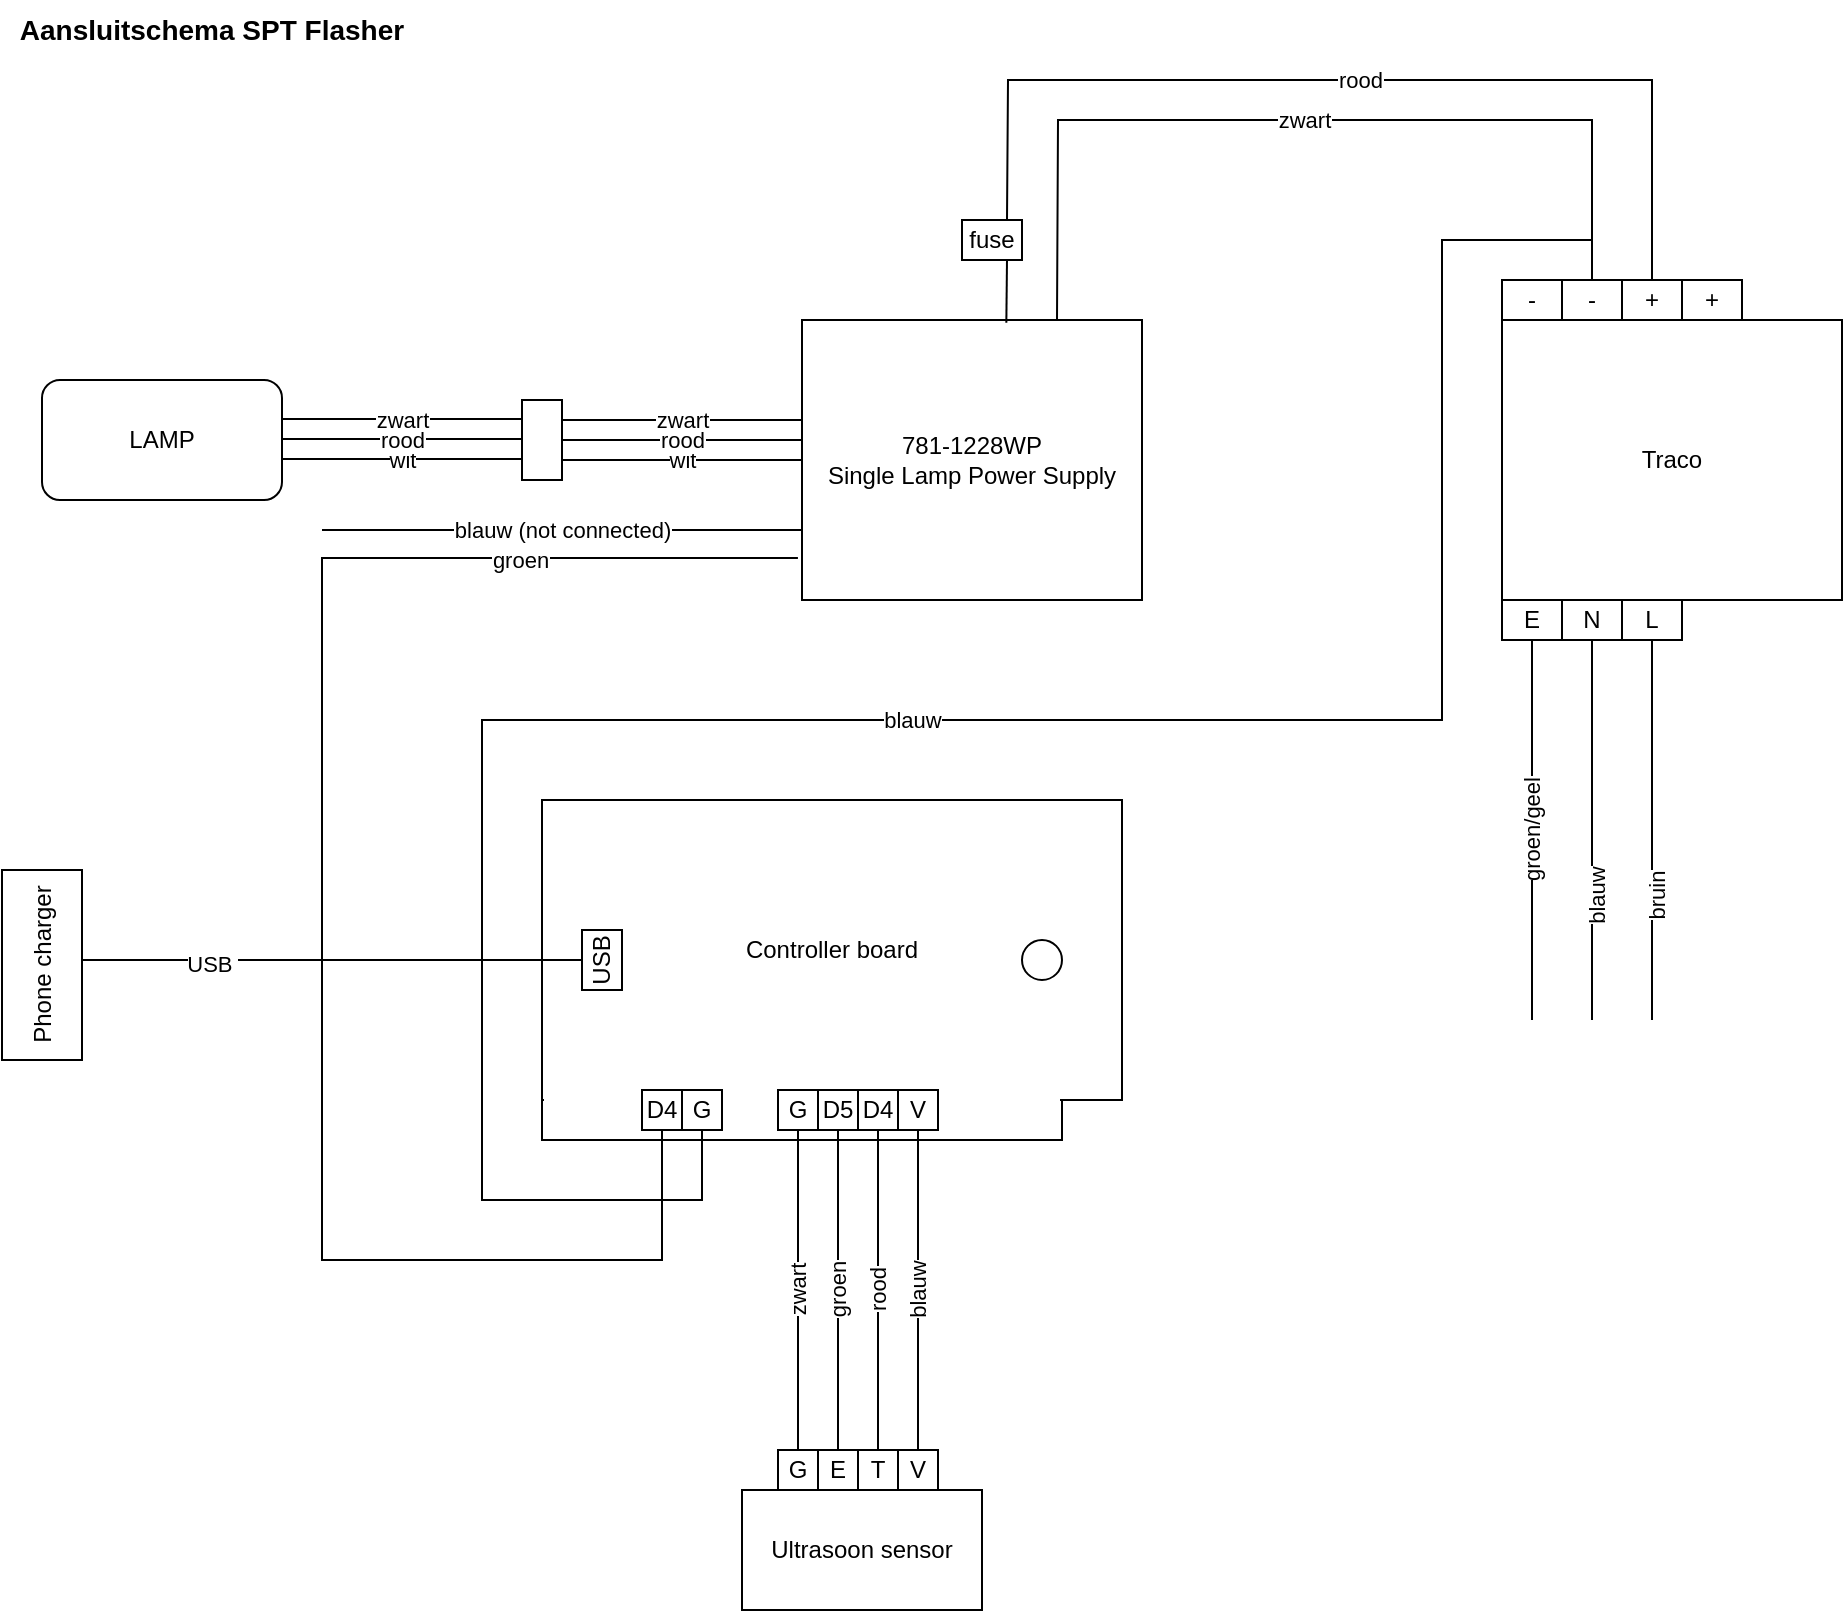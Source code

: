 <mxfile version="20.7.4" type="device"><diagram name="Page-1" id="16e2658f-23c8-b752-8be9-c03fbebb8bbe"><mxGraphModel dx="2049" dy="1254" grid="1" gridSize="10" guides="1" tooltips="1" connect="1" arrows="1" fold="1" page="1" pageScale="1" pageWidth="1100" pageHeight="850" background="none" math="0" shadow="0"><root><mxCell id="0"/><mxCell id="1" parent="0"/><mxCell id="X9DnsGeAy14Ae1YRUvWo-1" value="Traco" style="rounded=0;whiteSpace=wrap;html=1;container=0;" vertex="1" parent="1"><mxGeometry x="830" y="320" width="170" height="140" as="geometry"/></mxCell><mxCell id="X9DnsGeAy14Ae1YRUvWo-2" value="E" style="rounded=0;whiteSpace=wrap;html=1;container=0;" vertex="1" parent="1"><mxGeometry x="830" y="460" width="30" height="20" as="geometry"/></mxCell><mxCell id="X9DnsGeAy14Ae1YRUvWo-3" value="N" style="rounded=0;whiteSpace=wrap;html=1;container=0;" vertex="1" parent="1"><mxGeometry x="860" y="460" width="30" height="20" as="geometry"/></mxCell><mxCell id="X9DnsGeAy14Ae1YRUvWo-4" value="L" style="rounded=0;whiteSpace=wrap;html=1;container=0;" vertex="1" parent="1"><mxGeometry x="890" y="460" width="30" height="20" as="geometry"/></mxCell><mxCell id="X9DnsGeAy14Ae1YRUvWo-5" value="-" style="rounded=0;whiteSpace=wrap;html=1;container=0;" vertex="1" parent="1"><mxGeometry x="830" y="300" width="30" height="20" as="geometry"/></mxCell><mxCell id="X9DnsGeAy14Ae1YRUvWo-6" value="-" style="rounded=0;whiteSpace=wrap;html=1;container=0;" vertex="1" parent="1"><mxGeometry x="860" y="300" width="30" height="20" as="geometry"/></mxCell><mxCell id="X9DnsGeAy14Ae1YRUvWo-7" value="+" style="rounded=0;whiteSpace=wrap;html=1;container=0;" vertex="1" parent="1"><mxGeometry x="890" y="300" width="30" height="20" as="geometry"/></mxCell><mxCell id="X9DnsGeAy14Ae1YRUvWo-8" value="+" style="rounded=0;whiteSpace=wrap;html=1;container=0;" vertex="1" parent="1"><mxGeometry x="920" y="300" width="30" height="20" as="geometry"/></mxCell><mxCell id="X9DnsGeAy14Ae1YRUvWo-10" value="781-1228WP&lt;br&gt;Single Lamp Power Supply" style="rounded=0;whiteSpace=wrap;html=1;container=0;" vertex="1" parent="1"><mxGeometry x="480" y="320" width="170" height="140" as="geometry"/></mxCell><mxCell id="X9DnsGeAy14Ae1YRUvWo-11" value="" style="endArrow=none;html=1;rounded=0;entryX=0.5;entryY=1;entryDx=0;entryDy=0;" edge="1" parent="1" target="X9DnsGeAy14Ae1YRUvWo-4"><mxGeometry width="50" height="50" relative="1" as="geometry"><mxPoint x="905" y="670" as="sourcePoint"/><mxPoint x="750" y="300" as="targetPoint"/></mxGeometry></mxCell><mxCell id="X9DnsGeAy14Ae1YRUvWo-12" value="bruin" style="edgeLabel;html=1;align=center;verticalAlign=middle;resizable=0;points=[];horizontal=0;" vertex="1" connectable="0" parent="X9DnsGeAy14Ae1YRUvWo-11"><mxGeometry x="-0.346" y="-2" relative="1" as="geometry"><mxPoint as="offset"/></mxGeometry></mxCell><mxCell id="X9DnsGeAy14Ae1YRUvWo-13" value="groen/geel" style="endArrow=none;html=1;rounded=0;entryX=0.5;entryY=1;entryDx=0;entryDy=0;textDirection=rtl;horizontal=0;" edge="1" parent="1" target="X9DnsGeAy14Ae1YRUvWo-2"><mxGeometry width="50" height="50" relative="1" as="geometry"><mxPoint x="845" y="670" as="sourcePoint"/><mxPoint x="915" y="490" as="targetPoint"/></mxGeometry></mxCell><mxCell id="X9DnsGeAy14Ae1YRUvWo-15" value="" style="endArrow=none;html=1;rounded=0;entryX=0.5;entryY=1;entryDx=0;entryDy=0;" edge="1" parent="1" target="X9DnsGeAy14Ae1YRUvWo-3"><mxGeometry x="0.667" y="55" width="50" height="50" relative="1" as="geometry"><mxPoint x="875" y="670" as="sourcePoint"/><mxPoint x="925" y="500" as="targetPoint"/><mxPoint y="1" as="offset"/></mxGeometry></mxCell><mxCell id="X9DnsGeAy14Ae1YRUvWo-16" value="blauw" style="edgeLabel;html=1;align=center;verticalAlign=middle;resizable=0;points=[];horizontal=0;" vertex="1" connectable="0" parent="X9DnsGeAy14Ae1YRUvWo-15"><mxGeometry x="-0.346" y="-2" relative="1" as="geometry"><mxPoint as="offset"/></mxGeometry></mxCell><mxCell id="X9DnsGeAy14Ae1YRUvWo-18" value="zwart" style="endArrow=none;html=1;rounded=0;entryX=0.5;entryY=0;entryDx=0;entryDy=0;exitX=0.75;exitY=0;exitDx=0;exitDy=0;startArrow=none;" edge="1" parent="1" source="X9DnsGeAy14Ae1YRUvWo-10" target="X9DnsGeAy14Ae1YRUvWo-6"><mxGeometry width="50" height="50" relative="1" as="geometry"><mxPoint x="620" y="220" as="sourcePoint"/><mxPoint x="750" y="300" as="targetPoint"/><Array as="points"><mxPoint x="608" y="220"/><mxPoint x="875" y="220"/></Array></mxGeometry></mxCell><mxCell id="X9DnsGeAy14Ae1YRUvWo-19" value="rood" style="endArrow=none;html=1;rounded=0;entryX=0.5;entryY=0;entryDx=0;entryDy=0;exitX=0.75;exitY=0;exitDx=0;exitDy=0;" edge="1" parent="1" source="X9DnsGeAy14Ae1YRUvWo-20" target="X9DnsGeAy14Ae1YRUvWo-7"><mxGeometry width="50" height="50" relative="1" as="geometry"><mxPoint x="700" y="350" as="sourcePoint"/><mxPoint x="750" y="300" as="targetPoint"/><Array as="points"><mxPoint x="583" y="200"/><mxPoint x="905" y="200"/></Array></mxGeometry></mxCell><mxCell id="X9DnsGeAy14Ae1YRUvWo-20" value="fuse" style="rounded=0;whiteSpace=wrap;html=1;container=0;" vertex="1" parent="1"><mxGeometry x="560" y="270" width="30" height="20" as="geometry"/></mxCell><mxCell id="X9DnsGeAy14Ae1YRUvWo-23" value="" style="endArrow=none;html=1;rounded=0;entryX=0.75;entryY=1;entryDx=0;entryDy=0;exitX=0.601;exitY=0.01;exitDx=0;exitDy=0;exitPerimeter=0;" edge="1" parent="1" source="X9DnsGeAy14Ae1YRUvWo-10" target="X9DnsGeAy14Ae1YRUvWo-20"><mxGeometry width="50" height="50" relative="1" as="geometry"><mxPoint x="700" y="350" as="sourcePoint"/><mxPoint x="750" y="300" as="targetPoint"/></mxGeometry></mxCell><mxCell id="X9DnsGeAy14Ae1YRUvWo-24" value="LAMP" style="rounded=1;whiteSpace=wrap;html=1;" vertex="1" parent="1"><mxGeometry x="100" y="350" width="120" height="60" as="geometry"/></mxCell><mxCell id="X9DnsGeAy14Ae1YRUvWo-32" value="&amp;nbsp;" style="rounded=0;whiteSpace=wrap;html=1;container=0;" vertex="1" parent="1"><mxGeometry x="340" y="360" width="20" height="40" as="geometry"/></mxCell><mxCell id="X9DnsGeAy14Ae1YRUvWo-33" value="zwart" style="endArrow=none;html=1;rounded=0;exitX=1;exitY=0.25;exitDx=0;exitDy=0;entryX=0;entryY=0.357;entryDx=0;entryDy=0;entryPerimeter=0;" edge="1" parent="1" source="X9DnsGeAy14Ae1YRUvWo-32" target="X9DnsGeAy14Ae1YRUvWo-10"><mxGeometry width="50" height="50" relative="1" as="geometry"><mxPoint x="700" y="410" as="sourcePoint"/><mxPoint x="750" y="360" as="targetPoint"/></mxGeometry></mxCell><mxCell id="X9DnsGeAy14Ae1YRUvWo-34" value="wit" style="endArrow=none;html=1;rounded=0;exitX=1;exitY=0.75;exitDx=0;exitDy=0;entryX=0;entryY=0.5;entryDx=0;entryDy=0;" edge="1" parent="1" source="X9DnsGeAy14Ae1YRUvWo-32" target="X9DnsGeAy14Ae1YRUvWo-10"><mxGeometry width="50" height="50" relative="1" as="geometry"><mxPoint x="700" y="410" as="sourcePoint"/><mxPoint x="750" y="360" as="targetPoint"/></mxGeometry></mxCell><mxCell id="X9DnsGeAy14Ae1YRUvWo-36" value="rood" style="endArrow=none;html=1;rounded=0;exitX=1;exitY=0.5;exitDx=0;exitDy=0;" edge="1" parent="1" source="X9DnsGeAy14Ae1YRUvWo-32"><mxGeometry width="50" height="50" relative="1" as="geometry"><mxPoint x="700" y="410" as="sourcePoint"/><mxPoint x="480" y="380" as="targetPoint"/></mxGeometry></mxCell><mxCell id="X9DnsGeAy14Ae1YRUvWo-38" value="zwart" style="endArrow=none;html=1;rounded=0;exitX=1;exitY=0.25;exitDx=0;exitDy=0;entryX=0;entryY=0.357;entryDx=0;entryDy=0;entryPerimeter=0;" edge="1" parent="1"><mxGeometry width="50" height="50" relative="1" as="geometry"><mxPoint x="220" y="369.51" as="sourcePoint"/><mxPoint x="340" y="369.49" as="targetPoint"/></mxGeometry></mxCell><mxCell id="X9DnsGeAy14Ae1YRUvWo-39" value="wit" style="endArrow=none;html=1;rounded=0;exitX=1;exitY=0.75;exitDx=0;exitDy=0;entryX=0;entryY=0.5;entryDx=0;entryDy=0;" edge="1" parent="1"><mxGeometry width="50" height="50" relative="1" as="geometry"><mxPoint x="220" y="389.51" as="sourcePoint"/><mxPoint x="340" y="389.51" as="targetPoint"/></mxGeometry></mxCell><mxCell id="X9DnsGeAy14Ae1YRUvWo-40" value="rood" style="endArrow=none;html=1;rounded=0;exitX=1;exitY=0.5;exitDx=0;exitDy=0;" edge="1" parent="1"><mxGeometry width="50" height="50" relative="1" as="geometry"><mxPoint x="220" y="379.51" as="sourcePoint"/><mxPoint x="340" y="379.51" as="targetPoint"/></mxGeometry></mxCell><mxCell id="X9DnsGeAy14Ae1YRUvWo-41" value="Controller board" style="rounded=0;whiteSpace=wrap;html=1;" vertex="1" parent="1"><mxGeometry x="350" y="560" width="290" height="150" as="geometry"/></mxCell><mxCell id="X9DnsGeAy14Ae1YRUvWo-43" value="" style="rounded=0;whiteSpace=wrap;html=1;" vertex="1" parent="1"><mxGeometry x="350" y="710" width="260" height="20" as="geometry"/></mxCell><mxCell id="1REo5nFfYYYwgXHLNqYz-1" value="" style="rounded=0;whiteSpace=wrap;html=1;strokeColor=none;" vertex="1" parent="1"><mxGeometry x="351" y="701" width="258" height="20" as="geometry"/></mxCell><mxCell id="1REo5nFfYYYwgXHLNqYz-2" value="" style="ellipse;whiteSpace=wrap;html=1;aspect=fixed;" vertex="1" parent="1"><mxGeometry x="590" y="630" width="20" height="20" as="geometry"/></mxCell><mxCell id="1REo5nFfYYYwgXHLNqYz-3" value="Ultrasoon sensor" style="rounded=0;whiteSpace=wrap;html=1;" vertex="1" parent="1"><mxGeometry x="450" y="905" width="120" height="60" as="geometry"/></mxCell><mxCell id="1REo5nFfYYYwgXHLNqYz-4" value="G" style="rounded=0;whiteSpace=wrap;html=1;container=0;" vertex="1" parent="1"><mxGeometry x="468" y="705" width="20" height="20" as="geometry"/></mxCell><mxCell id="1REo5nFfYYYwgXHLNqYz-6" value="D5" style="rounded=0;whiteSpace=wrap;html=1;container=0;" vertex="1" parent="1"><mxGeometry x="488" y="705" width="20" height="20" as="geometry"/></mxCell><mxCell id="1REo5nFfYYYwgXHLNqYz-7" value="D4" style="rounded=0;whiteSpace=wrap;html=1;container=0;" vertex="1" parent="1"><mxGeometry x="508" y="705" width="20" height="20" as="geometry"/></mxCell><mxCell id="1REo5nFfYYYwgXHLNqYz-8" value="V" style="rounded=0;whiteSpace=wrap;html=1;container=0;" vertex="1" parent="1"><mxGeometry x="528" y="705" width="20" height="20" as="geometry"/></mxCell><mxCell id="1REo5nFfYYYwgXHLNqYz-9" value="G" style="rounded=0;whiteSpace=wrap;html=1;container=0;" vertex="1" parent="1"><mxGeometry x="468" y="885" width="20" height="20" as="geometry"/></mxCell><mxCell id="1REo5nFfYYYwgXHLNqYz-10" value="E" style="rounded=0;whiteSpace=wrap;html=1;container=0;" vertex="1" parent="1"><mxGeometry x="488" y="885" width="20" height="20" as="geometry"/></mxCell><mxCell id="1REo5nFfYYYwgXHLNqYz-11" value="T" style="rounded=0;whiteSpace=wrap;html=1;container=0;" vertex="1" parent="1"><mxGeometry x="508" y="885" width="20" height="20" as="geometry"/></mxCell><mxCell id="1REo5nFfYYYwgXHLNqYz-12" value="V" style="rounded=0;whiteSpace=wrap;html=1;container=0;" vertex="1" parent="1"><mxGeometry x="528" y="885" width="20" height="20" as="geometry"/></mxCell><mxCell id="1REo5nFfYYYwgXHLNqYz-13" value="zwart" style="endArrow=none;html=1;rounded=0;exitX=0.5;exitY=1;exitDx=0;exitDy=0;entryX=0.5;entryY=0;entryDx=0;entryDy=0;horizontal=0;" edge="1" parent="1" source="1REo5nFfYYYwgXHLNqYz-4" target="1REo5nFfYYYwgXHLNqYz-9"><mxGeometry width="50" height="50" relative="1" as="geometry"><mxPoint x="498" y="725" as="sourcePoint"/><mxPoint x="548" y="675" as="targetPoint"/></mxGeometry></mxCell><mxCell id="1REo5nFfYYYwgXHLNqYz-14" value="groen" style="endArrow=none;html=1;rounded=0;exitX=0.5;exitY=1;exitDx=0;exitDy=0;entryX=0.5;entryY=0;entryDx=0;entryDy=0;horizontal=0;" edge="1" parent="1" source="1REo5nFfYYYwgXHLNqYz-6" target="1REo5nFfYYYwgXHLNqYz-10"><mxGeometry width="50" height="50" relative="1" as="geometry"><mxPoint x="498" y="735" as="sourcePoint"/><mxPoint x="498" y="885" as="targetPoint"/></mxGeometry></mxCell><mxCell id="1REo5nFfYYYwgXHLNqYz-15" value="rood" style="endArrow=none;html=1;rounded=0;exitX=0.5;exitY=1;exitDx=0;exitDy=0;entryX=0.5;entryY=0;entryDx=0;entryDy=0;horizontal=0;" edge="1" parent="1" source="1REo5nFfYYYwgXHLNqYz-7" target="1REo5nFfYYYwgXHLNqYz-11"><mxGeometry width="50" height="50" relative="1" as="geometry"><mxPoint x="518" y="745" as="sourcePoint"/><mxPoint x="518" y="905" as="targetPoint"/></mxGeometry></mxCell><mxCell id="1REo5nFfYYYwgXHLNqYz-16" value="blauw" style="endArrow=none;html=1;rounded=0;exitX=0.5;exitY=1;exitDx=0;exitDy=0;entryX=0.5;entryY=0;entryDx=0;entryDy=0;horizontal=0;" edge="1" parent="1" source="1REo5nFfYYYwgXHLNqYz-8" target="1REo5nFfYYYwgXHLNqYz-12"><mxGeometry width="50" height="50" relative="1" as="geometry"><mxPoint x="538" y="755" as="sourcePoint"/><mxPoint x="538" y="915" as="targetPoint"/></mxGeometry></mxCell><mxCell id="1REo5nFfYYYwgXHLNqYz-17" value="G" style="rounded=0;whiteSpace=wrap;html=1;container=0;" vertex="1" parent="1"><mxGeometry x="420" y="705" width="20" height="20" as="geometry"/></mxCell><mxCell id="1REo5nFfYYYwgXHLNqYz-18" value="D4" style="rounded=0;whiteSpace=wrap;html=1;container=0;" vertex="1" parent="1"><mxGeometry x="400" y="705" width="20" height="20" as="geometry"/></mxCell><mxCell id="1REo5nFfYYYwgXHLNqYz-19" value="blauw" style="endArrow=none;html=1;rounded=0;entryX=0.5;entryY=0;entryDx=0;entryDy=0;exitX=0.5;exitY=1;exitDx=0;exitDy=0;" edge="1" parent="1" source="1REo5nFfYYYwgXHLNqYz-17" target="X9DnsGeAy14Ae1YRUvWo-6"><mxGeometry width="50" height="50" relative="1" as="geometry"><mxPoint x="650" y="520" as="sourcePoint"/><mxPoint x="880" y="300" as="targetPoint"/><Array as="points"><mxPoint x="430" y="760"/><mxPoint x="320" y="760"/><mxPoint x="320" y="520"/><mxPoint x="800" y="520"/><mxPoint x="800" y="280"/><mxPoint x="875" y="280"/></Array></mxGeometry></mxCell><mxCell id="1REo5nFfYYYwgXHLNqYz-21" value="" style="endArrow=none;html=1;rounded=0;entryX=-0.012;entryY=0.85;entryDx=0;entryDy=0;entryPerimeter=0;exitX=0.5;exitY=1;exitDx=0;exitDy=0;" edge="1" parent="1" source="1REo5nFfYYYwgXHLNqYz-18" target="X9DnsGeAy14Ae1YRUvWo-10"><mxGeometry width="50" height="50" relative="1" as="geometry"><mxPoint x="800" y="590" as="sourcePoint"/><mxPoint x="850" y="540" as="targetPoint"/><Array as="points"><mxPoint x="410" y="790"/><mxPoint x="240" y="790"/><mxPoint x="240" y="439"/></Array></mxGeometry></mxCell><mxCell id="1REo5nFfYYYwgXHLNqYz-22" value="groen" style="edgeLabel;html=1;align=center;verticalAlign=middle;resizable=0;points=[];" vertex="1" connectable="0" parent="1REo5nFfYYYwgXHLNqYz-21"><mxGeometry x="0.662" y="-1" relative="1" as="geometry"><mxPoint as="offset"/></mxGeometry></mxCell><mxCell id="1REo5nFfYYYwgXHLNqYz-23" value="blauw (not connected)" style="endArrow=none;html=1;rounded=0;entryX=0;entryY=0.75;entryDx=0;entryDy=0;" edge="1" parent="1" target="X9DnsGeAy14Ae1YRUvWo-10"><mxGeometry width="50" height="50" relative="1" as="geometry"><mxPoint x="240" y="425" as="sourcePoint"/><mxPoint x="850" y="540" as="targetPoint"/></mxGeometry></mxCell><mxCell id="1REo5nFfYYYwgXHLNqYz-27" value="" style="endArrow=none;html=1;rounded=0;exitX=0;exitY=0.5;exitDx=0;exitDy=0;" edge="1" parent="1" source="1REo5nFfYYYwgXHLNqYz-28"><mxGeometry width="50" height="50" relative="1" as="geometry"><mxPoint x="800" y="690" as="sourcePoint"/><mxPoint x="120" y="640" as="targetPoint"/></mxGeometry></mxCell><mxCell id="1REo5nFfYYYwgXHLNqYz-30" value="USB&amp;nbsp;" style="edgeLabel;html=1;align=center;verticalAlign=middle;resizable=0;points=[];" vertex="1" connectable="0" parent="1REo5nFfYYYwgXHLNqYz-27"><mxGeometry x="0.481" y="2" relative="1" as="geometry"><mxPoint as="offset"/></mxGeometry></mxCell><mxCell id="1REo5nFfYYYwgXHLNqYz-28" value="USB" style="rounded=0;whiteSpace=wrap;html=1;horizontal=0;" vertex="1" parent="1"><mxGeometry x="370" y="625" width="20" height="30" as="geometry"/></mxCell><mxCell id="1REo5nFfYYYwgXHLNqYz-31" value="Phone charger" style="rounded=0;whiteSpace=wrap;html=1;horizontal=0;" vertex="1" parent="1"><mxGeometry x="80" y="595" width="40" height="95" as="geometry"/></mxCell><mxCell id="1REo5nFfYYYwgXHLNqYz-32" value="Aansluitschema SPT Flasher" style="text;html=1;strokeColor=none;fillColor=none;align=center;verticalAlign=middle;whiteSpace=wrap;rounded=0;fontStyle=1;fontSize=14;" vertex="1" parent="1"><mxGeometry x="80" y="160" width="210" height="30" as="geometry"/></mxCell></root></mxGraphModel></diagram></mxfile>
